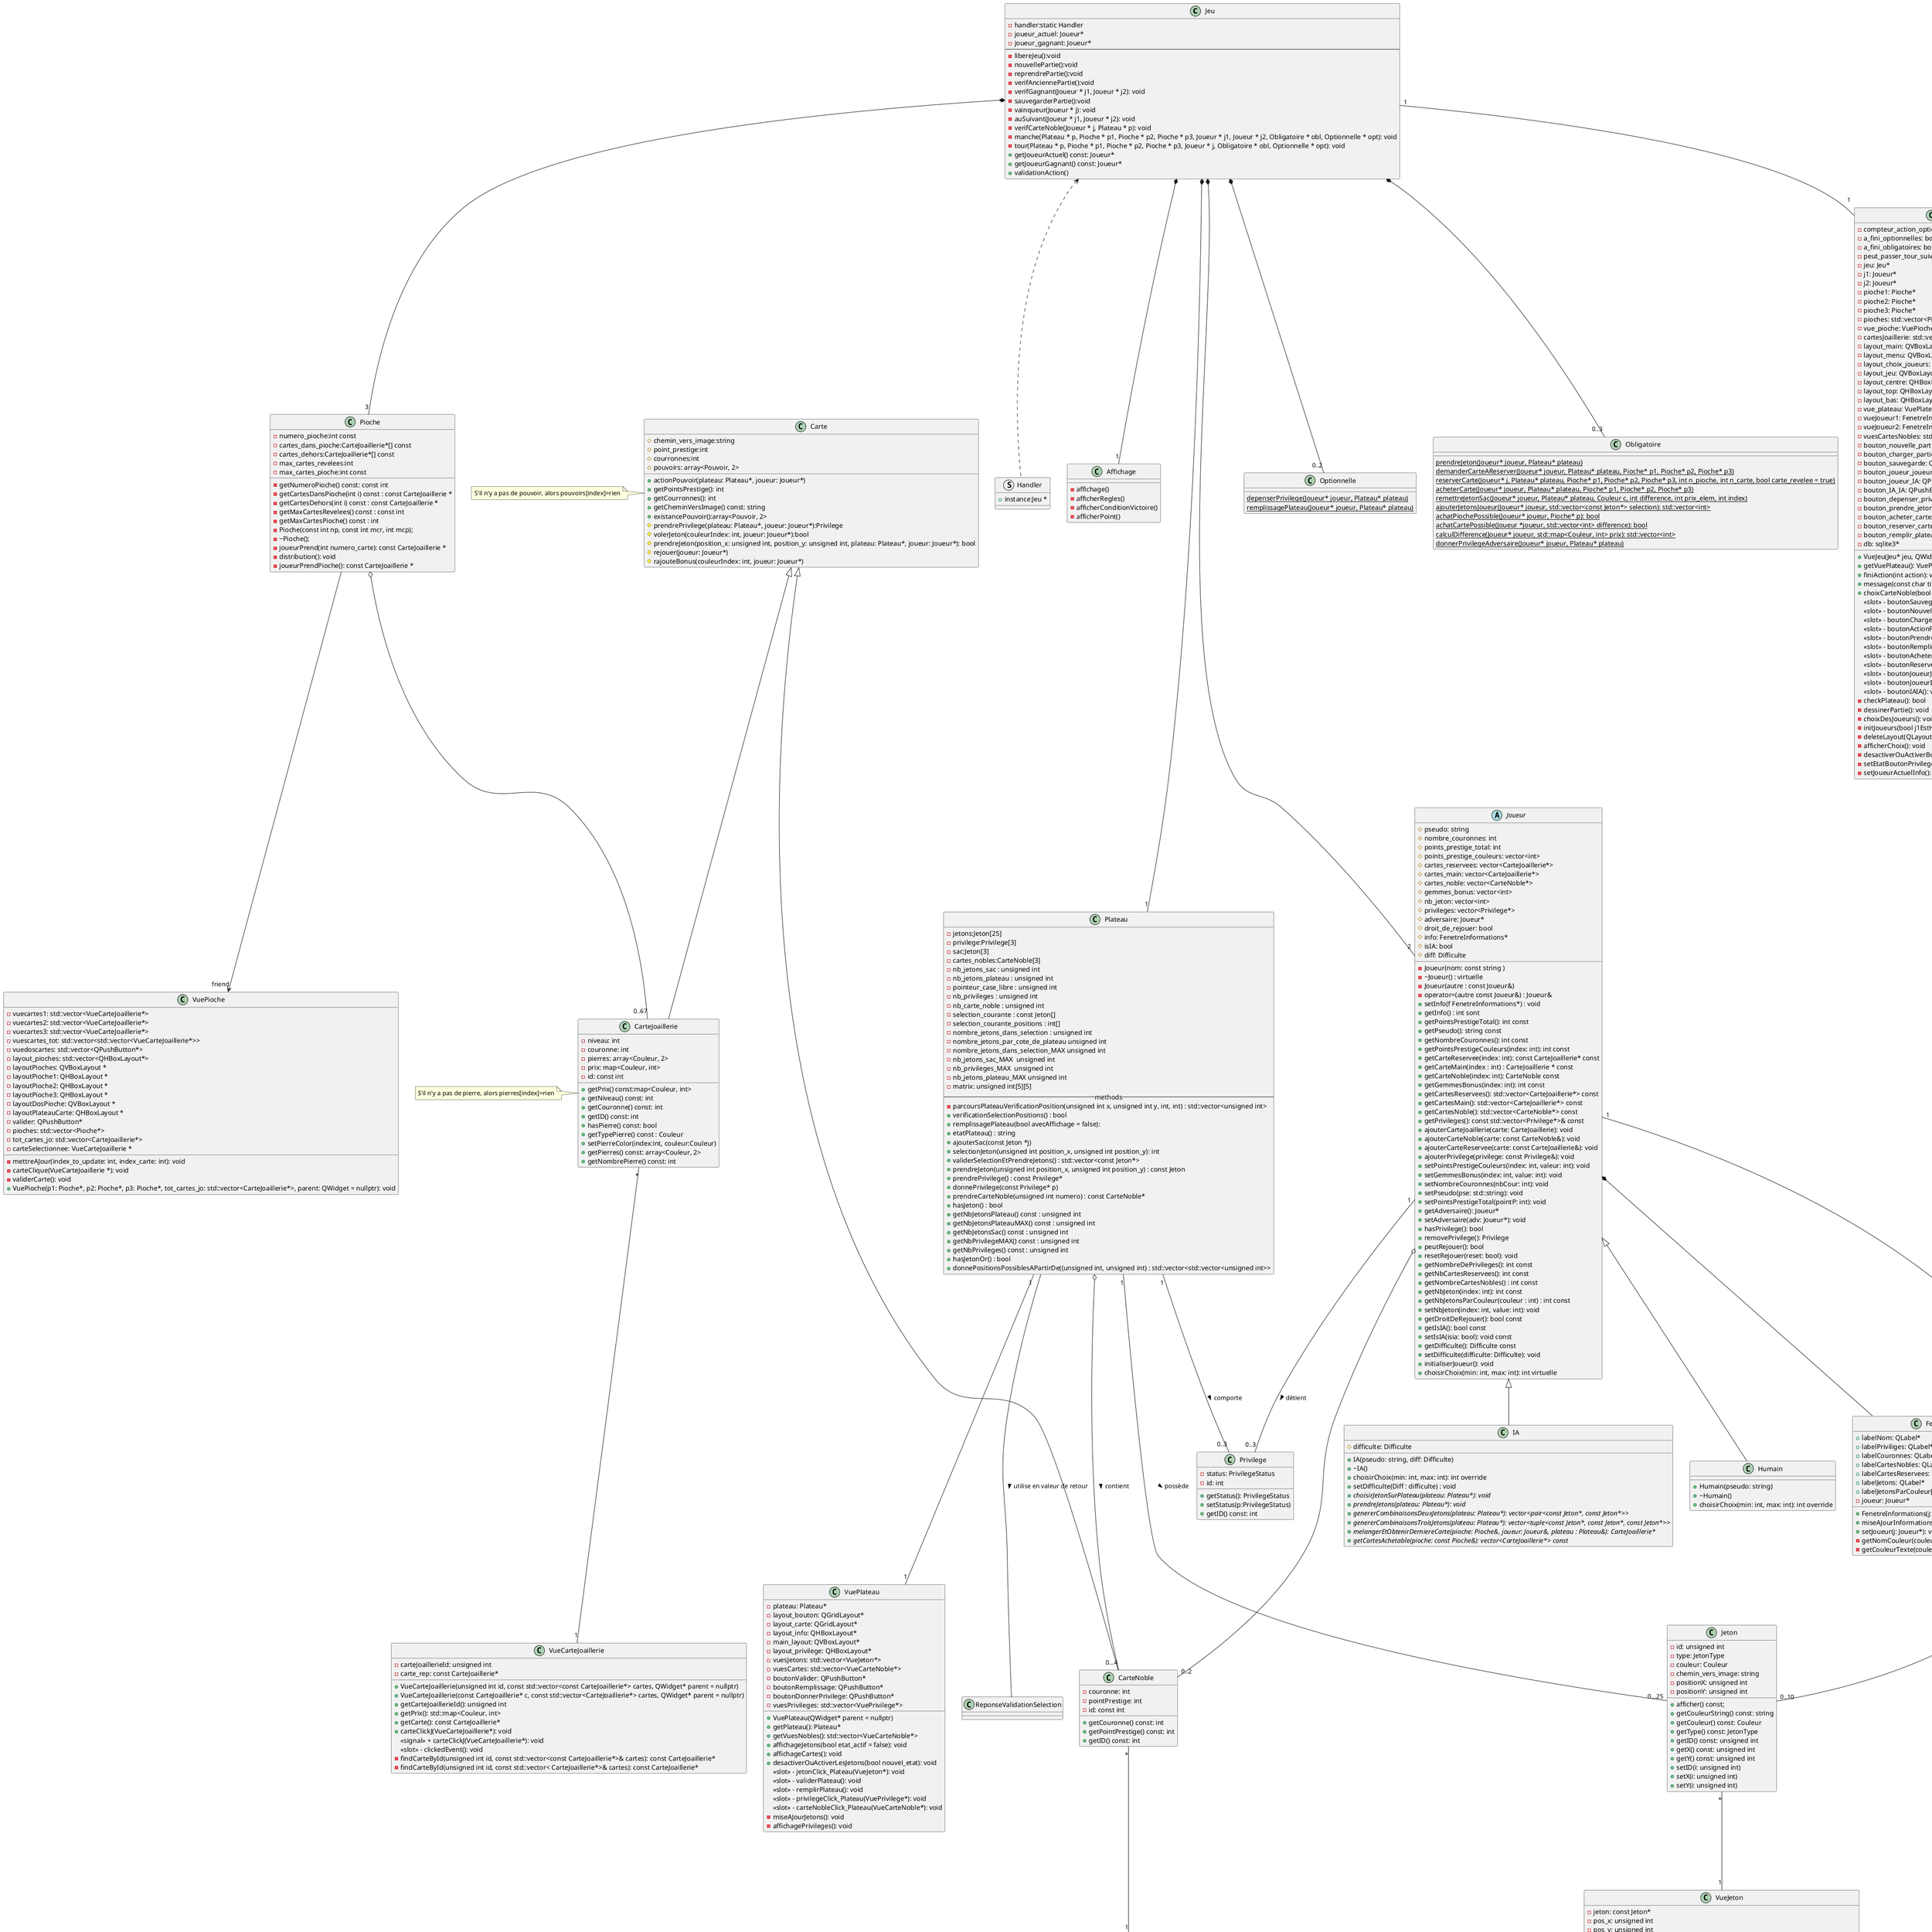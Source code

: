 @startuml

class Jeu {
- handler:static Handler
- joueur_actuel: Joueur*
- joueur_gagnant: Joueur*
--
- libereJeu():void
- nouvellePartie():void
- reprendrePartie():void
- verifAnciennePartie():void
- verifGagnant(Joueur * j1, Joueur * j2): void
- sauvegarderPartie():void
- vainqueur(Joueur * j): void
- auSuivant(Joueur * j1, Joueur * j2): void
- verifCarteNoble(Joueur * j, Plateau * p): void
- manche(Plateau * p, Pioche * p1, Pioche * p2, Pioche * p3, Joueur * j1, Joueur * j2, Obligatoire * obl, Optionnelle * opt): void
- tour(Plateau * p, Pioche * p1, Pioche * p2, Pioche * p3, Joueur * j, Obligatoire * obl, Optionnelle * opt): void
+ getJoueurActuel() const: Joueur*
+ getJoueurGagnant() const: Joueur*
+ validationAction()
}

struct Handler {
    + instance:Jeu *
}

class Affichage{
- affichage()
- afficherRegles()
- afficherConditionVictoire()
- afficherPoint()
}


class Plateau {
- jetons:Jeton[25]
- privilege:Privilege[3]
- sac:Jeton[3]
- cartes_nobles:CarteNoble[3]
- nb_jetons_sac : unsigned int
- nb_jetons_plateau : unsigned int
- pointeur_case_libre : unsigned int
- nb_privileges : unsigned int
- nb_carte_noble : unsigned int
- selection_courante : const Jeton[]
- selection_courante_positions : int[]
- nombre_jetons_dans_selection : unsigned int
- nombre_jetons_par_cote_de_plateau unsigned int
- nombre_jetons_dans_selection_MAX unsigned int
- nb_jetons_sac_MAX  unsigned int
- nb_privileges_MAX  unsigned int
- nb_jetons_plateau_MAX unsigned int
- matrix: unsigned int[5][5]
-- methods --
- parcoursPlateauVerificationPosition(unsigned int x, unsigned int y, int, int) : std::vector<unsigned int>
+ verificationSelectionPositions() : bool
+ remplissagePlateau(bool avecAffichage = false):
+ etatPlateau() : string
+ ajouterSac(const Jeton *j)
+ selectionJeton(unsigned int position_x, unsigned int position_y): int
+ validerSelectionEtPrendreJetons() : std::vector<const Jeton*>
+ prendreJeton(unsigned int position_x, unsigned int position_y) : const Jeton
+ prendrePrivilege() : const Privilege*
+ donnePrivilege(const Privilege* p)
+ prendreCarteNoble(unsigned int numero) : const CarteNoble*
+ hasJeton() : bool
+ getNbJetonsPlateau() const : unsigned int
+ getNbJetonsPlateauMAX() const : unsigned int
+ getNbJetonsSac() const : unsigned int
+ getNbPrivilegeMAX() const : unsigned int
+ getNbPrivileges() const : unsigned int
+ hasJetonOr() : bool
+ donnePositionsPossiblesAPartirDe((unsigned int, unsigned int) : std::vector<std::vector<unsigned int>>
}


abstract class Joueur {
    # pseudo: string
    # nombre_couronnes: int
    # points_prestige_total: int
    # points_prestige_couleurs: vector<int>
    # cartes_reservees: vector<CarteJoaillerie*>
    # cartes_main: vector<CarteJoaillerie*>
    # cartes_noble: vector<CarteNoble*>
    # gemmes_bonus: vector<int>
    # nb_jeton: vector<int>
    # privileges: vector<Privilege*>
    # adversaire: Joueur*
    # droit_de_rejouer: bool
    # info: FenetreInformations*
    # isIA: bool
    # diff: Difficulte


    - Joueur(nom: const string )
    - ~Joueur() : virtuelle
    - Joueur(autre : const Joueur&)
    - operator=(autre const Joueur&) : Joueur&
    + setInfo(f FenetreInformations*) : void
    + getInfo() : int sont
    + getPointsPrestigeTotal(): int const
    + getPseudo(): string const
    + getNombreCouronnes(): int const
    + getPointsPrestigeCouleurs(index: int): int const
    + getCarteReservee(index: int): const CarteJoaillerie* const
    + getCarteMain(index : int) : CarteJoaillerie * const
    + getCarteNoble(index: int): CarteNoble const
    + getGemmesBonus(index: int): int const
    + getCartesReservees(): std::vector<CarteJoaillerie*> const
    + getCartesMain(): std::vector<CarteJoaillerie*> const
    + getCartesNoble(): std::vector<CarteNoble*> const
    + getPrivileges(): const std::vector<Privilege*>& const
    + ajouterCarteJoaillerie(carte: CarteJoaillerie): void
    + ajouterCarteNoble(carte: const CarteNoble&): void
    + ajouterCarteReservee(carte: const CarteJoaillerie&): void
    + ajouterPrivilege(privilege: const Privilege&): void
    + setPointsPrestigeCouleurs(index: int, valeur: int): void
    + setGemmesBonus(index: int, value: int): void
    + setNombreCouronnes(nbCour: int): void
    + setPseudo(pse: std::string): void
    + setPointsPrestigeTotal(pointP: int): void
    + getAdversaire(): Joueur*
    + setAdversaire(adv: Joueur*): void
    + hasPrivilege(): bool
    + removePrivilege(): Privilege
    + peutRejouer(): bool
    + resetRejouer(reset: bool): void
    + getNombreDePrivileges(): int const
    + getNbCartesReservees(): int const
    + getNombreCartesNobles() : int const
    + getNbJeton(index: int): int const
    + getNbJetonsParCouleur(couleur : int) : int const
    + setNbJeton(index: int, value: int): void
    + getDroitDeRejouer(): bool const
    + getIsIA(): bool const
    + setIsIA(isia: bool): void const
    + getDifficulte(): Difficulte const
    + setDifficulte(difficulte: Difficulte): void
    + initialiserJoueur(): void
    + choisirChoix(min: int, max: int): int virtuelle
}

class IA {
      # difficulte: Difficulte

      + IA(pseudo: string, diff: Difficulte)
      +~IA()
      + choisirChoix(min: int, max: int): int override
      +setDifficulte(Diff : difficulte) : void
      {abstract} + choisirJetonSurPlateau(plateau: Plateau*): void
      {abstract} + prendreJetons(plateau: Plateau*): void
      {abstract} + genererCombinaisonsDeuxJetons(plateau: Plateau*): vector<pair<const Jeton*, const Jeton*>>
      {abstract} + genererCombinaisonsTroisJetons(plateau: Plateau*): vector<tuple<const Jeton*, const Jeton*, const Jeton*>>
      {abstract} + melangerEtObtenirDerniereCarte(pioche: Pioche&, joueur: Joueur&, plateau : Plateau&): CarteJoaillerie*
      {abstract} + getCartesAchetable(pioche: const Pioche&): vector<CarteJoaillerie*> const
}

class Humain {
    + Humain(pseudo: string)
    +~Humain()
    + choisirChoix(min: int, max: int): int override
}


class FenetreInformations{
  +labelNom: QLabel*
  +labelPriviliges: QLabel*
  +labelCouronnes: QLabel*
  +labelCartesNobles: QLabel*
  +labelCartesReservees: QLabel*
  +labelJetons: QLabel*
  +labelJetonsParCouleur[7]: QLabel*
  -joueur: Joueur*

  +FenetreInformations(j: Joueur*, parent: QWidget* = nullptr)
  +miseAJourInformations(): void
  +setJoueur(j: Joueur*): void
  -getNomCouleur(couleur: int): QString const
  -getCouleurTexte(couleur: int): QString const

}

enum Difficulte <<enumeration>> {
 aleatoire
 facile
 moyen
 difficile
}

enum JetonType <<enumeration>> {
Or
Gemme
}
class Jeton {
-id: unsigned int
-type: JetonType
-couleur: Couleur
-chemin_vers_image: string
-positionX: unsigned int
-positionY: unsigned int
+afficher() const;
+getCouleurString() const: string
+getCouleur() const: Couleur
+getType() const: JetonType
+getID() const: unsigned int
+getX() const: unsigned int
+getY() const: unsigned int
+setID(i: unsigned int)
+setX(i: unsigned int)
+setY(i: unsigned int)
}

enum PrivilegeStatus <<enumeration>> {
NONE
POSSEDE
}

class Privilege {
-status: PrivilegeStatus
-id: int
+getStatus(): PrivilegeStatus
+setStatus(p:PrivilegeStatus)
+getID() const: int
}


enum Couleur <<enumeration>> {
 bleu
 vert
 rouge
 blanc
 noir
 rose
 rien
 choix_utilisateur
}

class Pioche{
- numero_pioche:int const
- cartes_dans_pioche:CarteJoaillerie*[] const
- cartes_dehors:CarteJoaillerie*[] const
- max_cartes_revelees:int
- max_cartes_pioche:int const
- getNumeroPioche() const: const int
- getCartesDansPioche(int i) const : const CarteJoaillerie *
- getCartesDehors(int i) const : const CarteJoaillerie *
- getMaxCartesRevelees() const : const int
- getMaxCartesPioche() const : int
- Pioche(const int np, const int mcr, int mcp);
- ~Pioche();
- joueurPrend(int numero_carte): const CarteJoaillerie *
- distribution(): void
- joueurPrendPioche(): const CarteJoaillerie *
}

class VuePioche {
- vuecartes1: std::vector<VueCarteJoaillerie*>
- vuecartes2: std::vector<VueCarteJoaillerie*>
- vuecartes3: std::vector<VueCarteJoaillerie*>
- vuescartes_tot: std::vector<std::vector<VueCarteJoaillerie*>>
- vuedoscartes: std::vector<QPushButton*>
- layout_pioches: std::vector<QHBoxLayout*>
- layoutPioches: QVBoxLayout *
- layoutPioche1: QHBoxLayout *
- layoutPioche2: QHBoxLayout *
- layoutPioche3: QHBoxLayout *
- layoutDosPioche: QVBoxLayout *
- layoutPlateauCarte: QHBoxLayout *
- valider: QPushButton*
- pioches: std::vector<Pioche*>
- tot_cartes_jo: std::vector<CarteJoaillerie*>
- mettreAJour(index_to_update: int, index_carte: int): void
- carteSelectionnee: VueCarteJoaillerie *
- carteClique(VueCarteJoaillerie *): void
- validerCarte(): void
+ VuePioche(p1: Pioche*, p2: Pioche*, p3: Pioche*, tot_cartes_jo: std::vector<CarteJoaillerie*>, parent: QWidget = nullptr): void
}

class Carte {
# chemin_vers_image:string
# point_prestige:int
# courronnes:int
# pouvoirs: array<Pouvoir, 2>
+ actionPouvoir(plateau: Plateau*, joueur: Joueur*)
+ getPointsPrestige(): int
+ getCourronnes(): int
+ getCheminVersImage() const: string
+ existancePouvoir():array<Pouvoir, 2>
# prendrePrivilege(plateau: Plateau*, joueur: Joueur*):Privilege
# volerJeton(couleurIndex: int, joueur: Joueur*):bool
# prendreJeton(position_x: unsigned int, position_y: unsigned int, plateau: Plateau*, joueur: Joueur*): bool
# rejouer(joueur: Joueur*)
# rajouteBonus(couleurIndex: int, joueur: Joueur*)
}
note left: S'il n'y a pas de pouvoir, alors pouvoirs[index]=rien

class CarteNoble {
-couronne: int
-pointPrestige: int
-id: const int
+getCouronne() const: int
+getPointPrestige() const: int
+getID() const: int
}

class CarteJoaillerie {
-niveau: int
-couronne: int
-pierres: array<Couleur, 2>
-prix: map<Couleur, int>
-id: const int
+getPrix() const:map<Couleur, int>
+getNiveau() const: int
+getCouronne() const: int
+getID() const: int
+hasPierre() const: bool
+getTypePierre() const : Couleur
+setPierreColor(index:int, couleur:Couleur)
+getPierres() const: array<Couleur, 2>
+getNombrePierre() const: int
}
note left: S'il n'y a pas de pierre, alors pierres[index]=rien


enum Pouvoir <<enumeration>> {
 rien
 nouveau_tour
 bonus_pierre
 pierre_en_plus
 privilege_en_plus
 vol_pierre
}


class Optionnelle {
{static} depenserPrivilege(Joueur* joueur, Plateau* plateau)
{static} remplissagePlateau(Joueur* joueur, Plateau* plateau)
}

class Obligatoire {
{static} prendreJeton(Joueur* joueur, Plateau* plateau)
{static} demanderCarteAReserver(Joueur* joueur, Plateau* plateau, Pioche* p1, Pioche* p2, Pioche* p3)
{static} reserverCarte(Joueur* j, Plateau* plateau, Pioche* p1, Pioche* p2, Pioche* p3, int n_pioche, int n_carte, bool carte_revelee = true)
{static} acheterCarte(Joueur* joueur, Plateau* plateau, Pioche* p1, Pioche* p2, Pioche* p3)
{static} remettreJetonSac(Joueur* joueur, Plateau* plateau, Couleur c, int difference, int prix_elem, int index)
{static} ajouterJetonsJoueur(Joueur* joueur, std::vector<const Jeton*> selection): std::vector<int>
{static} achatPiochePossible(Joueur* joueur, Pioche* p): bool
{static} achatCartePossible(Joueur *joueur, std::vector<int> difference): bool
{static} calculDifference(Joueur* joueur, std::map<Couleur, int> prix): std::vector<int>
{static} donnerPrivilegeAdversaire(Joueur* joueur, Plateau* plateau)
}


class VueCarteJoaillerie {
  - carteJoaillerieId: unsigned int
  - carte_rep: const CarteJoaillerie*
  + VueCarteJoaillerie(unsigned int id, const std::vector<const CarteJoaillerie*> cartes, QWidget* parent = nullptr)
  + VueCarteJoaillerie(const CarteJoaillerie* c, const std::vector<CarteJoaillerie*> cartes, QWidget* parent = nullptr)
  + getCarteJoaillerieId(): unsigned int
  + getPrix(): std::map<Couleur, int>
  + getCarte(): const CarteJoaillerie*
  + carteClickJ(VueCarteJoaillerie*): void
  <<signal>> + carteClickJ(VueCarteJoaillerie*): void
  <<slot>> - clickedEvent(): void
  - findCarteById(unsigned int id, const std::vector<const CarteJoaillerie*>& cartes): const CarteJoaillerie*
  - findCarteById(unsigned int id, const std::vector< CarteJoaillerie*>& cartes): const CarteJoaillerie*
}

class VueCarteNoble {
  - vue_plateau: VuePlateau*
  - carte: const CarteNoble*
  - numero: unsigned int
  - parent: QWidget*
  + VueCarteNoble(unsigned int n, VuePlateau* vp, QWidget* parent = nullptr)
  + getNumero(): unsigned int
  <<signal>> - carteClick(VueCarteNoble*): void
  <<slot>> - clickedEvent(): void
}

class VueJeton {
  - jeton: const Jeton*
  - pos_x: unsigned int
  - pos_y: unsigned int
  - is_selected: bool
  - parent: QWidget*
  - base_couleur: QColor
  - pen: QPen
  - brush: QBrush
  - setButtonColors(backgroundColor : const QColor&, texteColor : const QColor&) : void
  + VueJeton(const Jeton* j, unsigned int x, unsigned int y, QWidget* parent = nullptr)
  + getJeton(): const Jeton*
  + setJeton(const Jeton* j): void
  + getX(): unsigned int
  + getY(): unsigned int
  + setSelected(bool s): void
  # paintEvent(QPaintEvent *event): void
  <<signal>> - jetonClick(VueJeton*): void
  <<slot>> - clickedEvent(): void
}

class VueJeu {
  - compteur_action_optionnelles: int
  - a_fini_optionnelles: bool
  - a_fini_obligatoires: bool
  - peut_passer_tour_suivant: bool
  - jeu: Jeu*
  - j1: Joueur*
  - j2: Joueur*
  - pioche1: Pioche*
  - pioche2: Pioche*
  - pioche3: Pioche*
  - pioches: std::vector<Pioche*>
  - vue_pioche: VuePioche*
  - cartesJoaillerie: std::vector<CarteJoaillerie*>
  - layout_main: QVBoxLayout*
  - layout_menu: QVBoxLayout*
  - layout_choix_joueurs: QVBoxLayout*
  - layout_jeu: QVBoxLayout*
  - layout_centre: QHBoxLayout*
  - layout_top: QHBoxLayout*
  - layout_bas: QHBoxLayout*
  - vue_plateau: VuePlateau*
  - vueJoueur1: FenetreInformations*
  - vueJoueur2: FenetreInformations*
  - vuesCartesNobles: std::vector<VueCarteNoble*>
  - bouton_nouvelle_partie: QPushButton*
  - bouton_charger_partie: QPushButton*
  - bouton_sauvegarde: QPushButton*
  - bouton_joueur_joueur: QPushButton*
  - bouton_joueur_IA: QPushButton*
  - bouton_IA_IA: QPushButton*
  - bouton_depenser_privilege: QPushButton*
  - bouton_prendre_jeton: QPushButton*
  - bouton_acheter_carte: QPushButton*
  - bouton_reserver_carte: QPushButton*
  - bouton_remplir_plateau: QPushButton*
  - db: sqlite3*
  + VueJeu(Jeu* jeu, QWidget* parent = nullptr)
  + getVuePlateau(): VuePlateau*
  + finiAction(int action): void
  + message(const char title[], const char texte[]): void
  + choixCarteNoble(bool ok_pour_choix): void
  <<slot>> - boutonSauvegardeClick(): void
  <<slot>> - boutonNouvellePartie(): void
  <<slot>> - boutonChargerPartie(): void
  <<slot>> - boutonActionPrivilege(): void
  <<slot>> - boutonPrendreJeton(): void
  <<slot>> - boutonRemplirPlateau(): void
  <<slot>> - boutonAcheterCarte(): void
  <<slot>> - boutonReserverCarte(): void
  <<slot>> - boutonJoueurJoueur(): void
  <<slot>> - boutonJoueurIA(): void
  <<slot>> - boutonIAIA(): void
  - checkPlateau(): bool
  - dessinerPartie(): void
  - choixDesJoueurs(): void
  - initJoueurs(bool j1EstHumain, bool j2EstHumain): void
  - deleteLayout(QLayout* layout): void
  - afficherChoix(): void
  - desactiverOuActiverBouton(bool etat): void
  - setEtatBoutonPrivilege(): void
  - setJoueurActuelInfo(): void
}

class VuePlateau {
  - plateau: Plateau*
  - layout_bouton: QGridLayout*
  - layout_carte: QGridLayout*
  - layout_info: QHBoxLayout*
  - main_layout: QVBoxLayout*
  - layout_privilege: QHBoxLayout*
  - vuesJetons: std::vector<VueJeton*>
  - vuesCartes: std::vector<VueCarteNoble*>
  - boutonValider: QPushButton*
  - boutonRemplissage: QPushButton*
  - boutonDonnerPrivilege: QPushButton*
  - vuesPrivileges: std::vector<VuePrivilege*>
  + VuePlateau(QWidget* parent = nullptr)
  + getPlateau(): Plateau*
  + getVuesNobles(): std::vector<VueCarteNoble*>
  + affichageJetons(bool etat_actif = false): void
  + affichageCartes(): void
  + desactiverOuActiverLesJetons(bool nouvel_etat): void
  <<slot>> - jetonClick_Plateau(VueJeton*): void
  <<slot>> - validerPlateau(): void
  <<slot>> - remplirPlateau(): void
  <<slot>> - privilegeClick_Plateau(VuePrivilege*): void
  <<slot>> - carteNobleClick_Plateau(VueCarteNoble*): void
  - miseAJourJetons(): void
  - affichagePrivileges(): void
}


Plateau "1" --- "1" VuePlateau
Jeu "1" -- "1" VueJeu
Jeton "*" --- "1" VueJeton
CarteNoble "*" --- "1" VueCarteNoble
CarteJoaillerie "*"--- "1"VueCarteJoaillerie

Joueur <|-- IA
Joueur <|-- Humain
Joueur *-- FenetreInformations

Jeu <.. Handler

Jeu *--- "1" Plateau
Jeu *-- "2" Joueur
Jeu *-- "3" Pioche
Jeu *--"1" Affichage
Jeu *--"0..2" Optionnelle
Jeu *--"0..3" Obligatoire

Plateau "1" --- "0...25" Jeton: possède >
Plateau "1"--"0..3" Privilege: comporte >
Plateau o---"0...4" CarteNoble: contient >
Plateau --- ReponseValidationSelection : utilise en valeur de retour >
'Plateau "1"-"3" Pioche

Pioche o--"0..67" CarteJoaillerie

Joueur "1" -- "0..3" Privilege: détient >
Joueur "1" --- "0..10" Jeton: possède >
Joueur o--"0..2" CarteNoble

Carte <|-- CarteNoble
Carte <|-- CarteJoaillerie
'(CarteJoaillerie, Pierre) .. AchatCarte

Pioche --> "friend" VuePioche



@enduml
